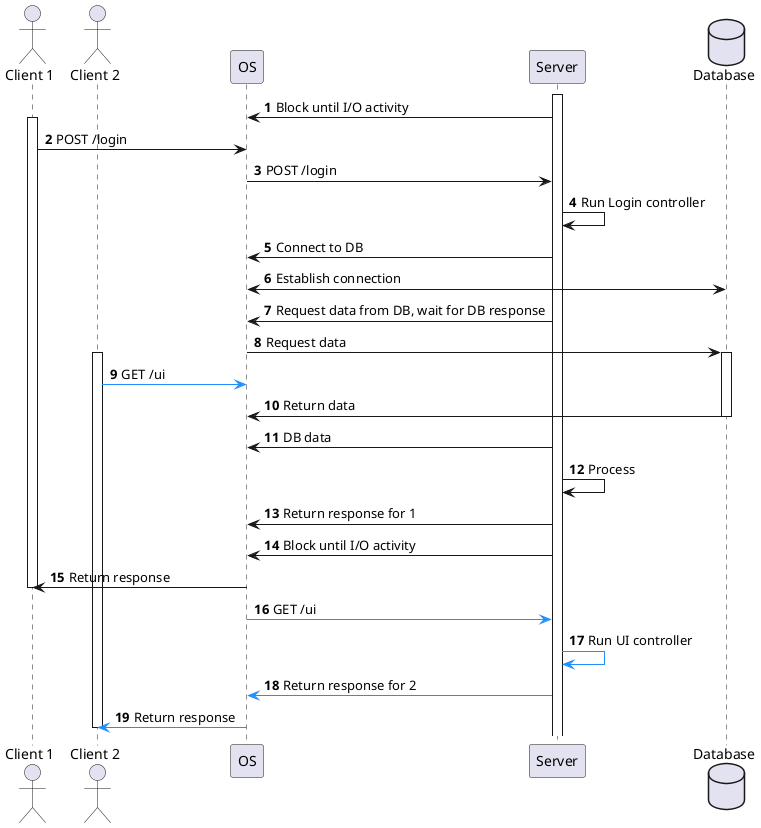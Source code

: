 @startuml

autonumber

actor "Client 1" as c1
actor "Client 2" as c2
participant OS as os
participant "Server" as server
database Database as db

activate server
server -> os: Block until I/O activity

activate c1
c1 -> os: POST /login
os -> server: POST /login
server -> server: Run Login controller
server -> os: Connect to DB
os <-> db: Establish connection
server -> os: Request data from DB, wait for DB response

os -> db: Request data
activate db

  activate c2
  c2 -[#DodgerBlue]> os: GET /ui

db -> os: Return data
deactivate db

server -> os: DB data
server -> server: Process
server -> os: Return response for 1

server -> os: Block until I/O activity
os -> c1: Return response
deactivate c1

  os -[#DodgerBlue]> server: GET /ui
  server -[#DodgerBlue]> server: Run UI controller
  server -[#DodgerBlue]> os: Return response for 2
  os -[#DodgerBlue]> c2: Return response
  deactivate c2

@enduml

